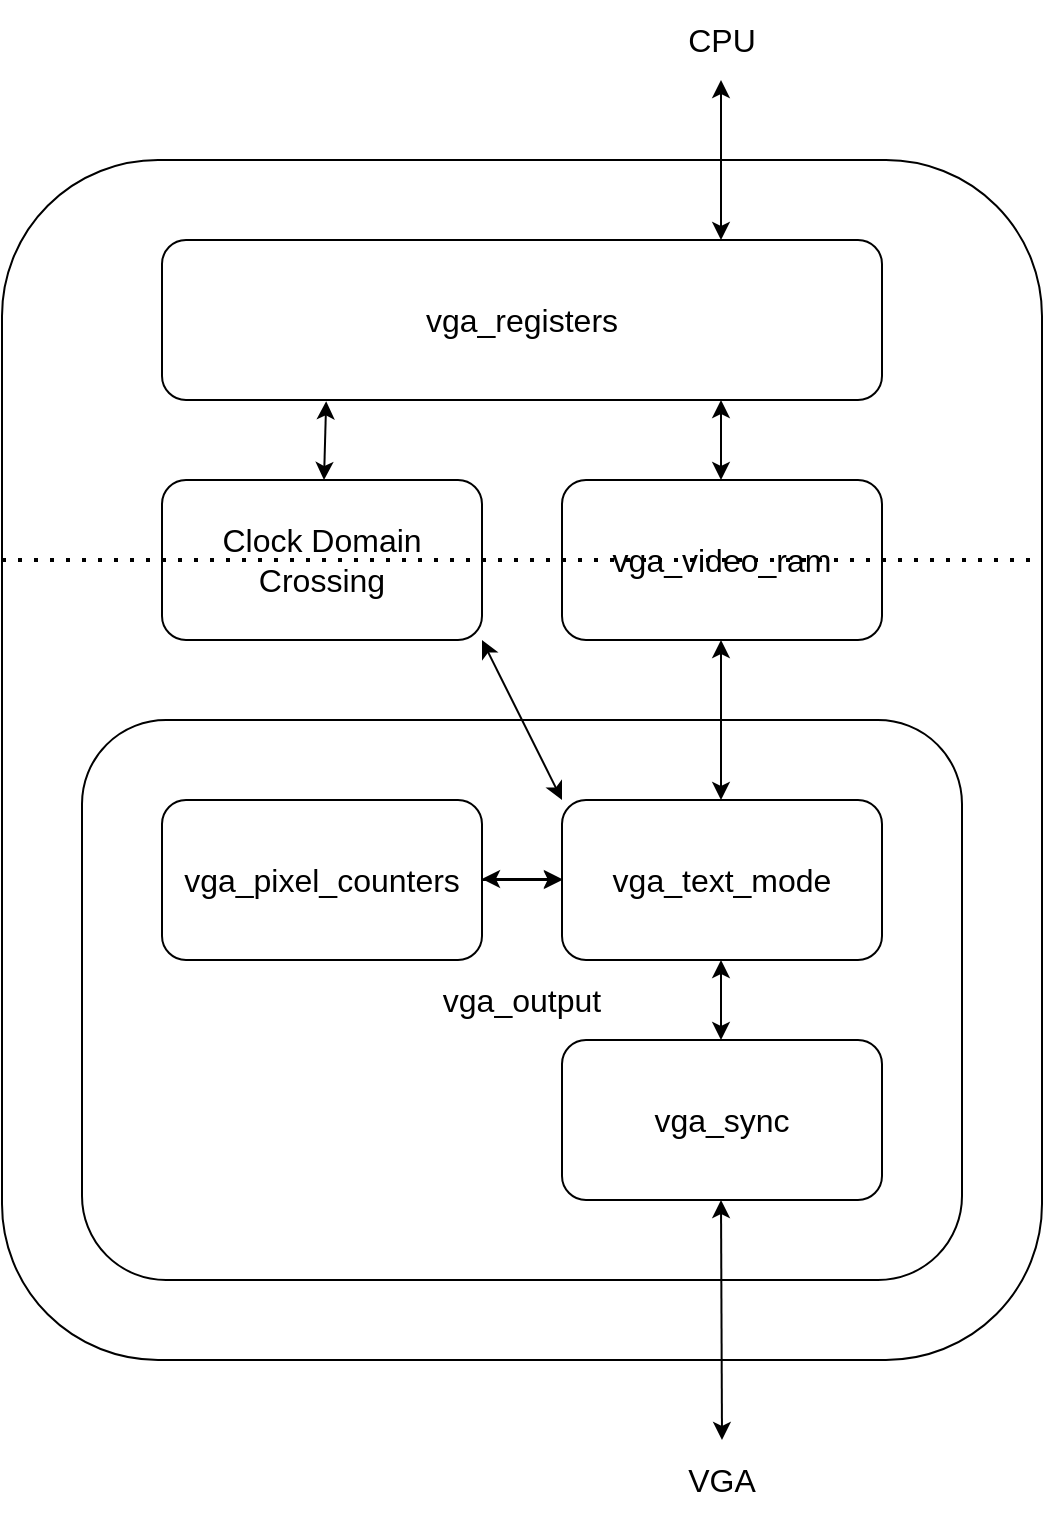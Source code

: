 <mxfile version="13.6.2" type="device"><diagram id="Tf7OUpMIzMXiUbce5326" name="Page-1"><mxGraphModel dx="1038" dy="705" grid="1" gridSize="10" guides="1" tooltips="1" connect="1" arrows="1" fold="1" page="1" pageScale="1" pageWidth="850" pageHeight="1100" math="0" shadow="0"><root><mxCell id="0"/><mxCell id="1" parent="0"/><mxCell id="iL407MDg9I0FPSxoD2kj-21" value="" style="rounded=1;whiteSpace=wrap;html=1;fillColor=none;" parent="1" vertex="1"><mxGeometry x="160" y="280" width="520" height="600" as="geometry"/></mxCell><mxCell id="iL407MDg9I0FPSxoD2kj-4" value="&lt;font style=&quot;font-size: 16px&quot;&gt;vga_output&lt;/font&gt;" style="rounded=1;whiteSpace=wrap;html=1;fillColor=none;" parent="1" vertex="1"><mxGeometry x="200" y="560" width="440" height="280" as="geometry"/></mxCell><mxCell id="iL407MDg9I0FPSxoD2kj-19" value="" style="edgeStyle=orthogonalEdgeStyle;rounded=0;orthogonalLoop=1;jettySize=auto;html=1;" parent="1" source="iL407MDg9I0FPSxoD2kj-1" target="iL407MDg9I0FPSxoD2kj-2" edge="1"><mxGeometry relative="1" as="geometry"/></mxCell><mxCell id="iL407MDg9I0FPSxoD2kj-1" value="&lt;font style=&quot;font-size: 16px&quot;&gt;vga_pixel_counters&lt;/font&gt;" style="rounded=1;whiteSpace=wrap;html=1;" parent="1" vertex="1"><mxGeometry x="240" y="600" width="160" height="80" as="geometry"/></mxCell><mxCell id="iL407MDg9I0FPSxoD2kj-2" value="&lt;font style=&quot;font-size: 16px&quot;&gt;vga_text_mode&lt;/font&gt;" style="rounded=1;whiteSpace=wrap;html=1;" parent="1" vertex="1"><mxGeometry x="440" y="600" width="160" height="80" as="geometry"/></mxCell><mxCell id="iL407MDg9I0FPSxoD2kj-3" value="&lt;font style=&quot;font-size: 16px&quot;&gt;vga_sync&lt;/font&gt;" style="rounded=1;whiteSpace=wrap;html=1;" parent="1" vertex="1"><mxGeometry x="440" y="720" width="160" height="80" as="geometry"/></mxCell><mxCell id="iL407MDg9I0FPSxoD2kj-5" value="&lt;font style=&quot;font-size: 16px&quot;&gt;Clock Domain Crossing&lt;/font&gt;" style="rounded=1;whiteSpace=wrap;html=1;fillColor=none;" parent="1" vertex="1"><mxGeometry x="240" y="440" width="160" height="80" as="geometry"/></mxCell><mxCell id="iL407MDg9I0FPSxoD2kj-6" value="&lt;font style=&quot;font-size: 16px&quot;&gt;vga_video_ram&lt;/font&gt;" style="rounded=1;whiteSpace=wrap;html=1;fillColor=none;" parent="1" vertex="1"><mxGeometry x="440" y="440" width="160" height="80" as="geometry"/></mxCell><mxCell id="iL407MDg9I0FPSxoD2kj-7" value="&lt;font style=&quot;font-size: 16px&quot;&gt;vga_registers&lt;/font&gt;" style="rounded=1;whiteSpace=wrap;html=1;fillColor=none;" parent="1" vertex="1"><mxGeometry x="240" y="320" width="360" height="80" as="geometry"/></mxCell><mxCell id="iL407MDg9I0FPSxoD2kj-9" value="" style="endArrow=classic;startArrow=classic;html=1;" parent="1" edge="1"><mxGeometry width="50" height="50" relative="1" as="geometry"><mxPoint x="519.5" y="320" as="sourcePoint"/><mxPoint x="519.5" y="240" as="targetPoint"/></mxGeometry></mxCell><mxCell id="iL407MDg9I0FPSxoD2kj-11" value="" style="endArrow=classic;startArrow=classic;html=1;" parent="1" edge="1"><mxGeometry width="50" height="50" relative="1" as="geometry"><mxPoint x="519.5" y="440" as="sourcePoint"/><mxPoint x="519.5" y="400" as="targetPoint"/></mxGeometry></mxCell><mxCell id="iL407MDg9I0FPSxoD2kj-12" value="" style="endArrow=classic;startArrow=classic;html=1;" parent="1" edge="1"><mxGeometry width="50" height="50" relative="1" as="geometry"><mxPoint x="519.5" y="600" as="sourcePoint"/><mxPoint x="519.5" y="520" as="targetPoint"/></mxGeometry></mxCell><mxCell id="iL407MDg9I0FPSxoD2kj-14" value="" style="endArrow=classic;startArrow=classic;html=1;entryX=1;entryY=0;entryDx=0;entryDy=0;exitX=0.228;exitY=1.008;exitDx=0;exitDy=0;exitPerimeter=0;" parent="1" edge="1" source="iL407MDg9I0FPSxoD2kj-7"><mxGeometry width="50" height="50" relative="1" as="geometry"><mxPoint x="361" y="400" as="sourcePoint"/><mxPoint x="321" y="440" as="targetPoint"/></mxGeometry></mxCell><mxCell id="iL407MDg9I0FPSxoD2kj-15" value="" style="endArrow=classic;startArrow=classic;html=1;exitX=1;exitY=1;exitDx=0;exitDy=0;" parent="1" source="iL407MDg9I0FPSxoD2kj-5" edge="1"><mxGeometry width="50" height="50" relative="1" as="geometry"><mxPoint x="360" y="520" as="sourcePoint"/><mxPoint x="440" y="600" as="targetPoint"/></mxGeometry></mxCell><mxCell id="iL407MDg9I0FPSxoD2kj-16" value="" style="endArrow=classic;startArrow=classic;html=1;" parent="1" edge="1"><mxGeometry width="50" height="50" relative="1" as="geometry"><mxPoint x="519.5" y="680" as="sourcePoint"/><mxPoint x="519.5" y="720" as="targetPoint"/></mxGeometry></mxCell><mxCell id="iL407MDg9I0FPSxoD2kj-17" value="" style="endArrow=classic;startArrow=classic;html=1;" parent="1" edge="1"><mxGeometry width="50" height="50" relative="1" as="geometry"><mxPoint x="400" y="639.5" as="sourcePoint"/><mxPoint x="440" y="639.5" as="targetPoint"/></mxGeometry></mxCell><mxCell id="iL407MDg9I0FPSxoD2kj-18" value="" style="endArrow=classic;startArrow=classic;html=1;" parent="1" edge="1"><mxGeometry width="50" height="50" relative="1" as="geometry"><mxPoint x="520" y="920" as="sourcePoint"/><mxPoint x="519.5" y="800" as="targetPoint"/></mxGeometry></mxCell><mxCell id="iL407MDg9I0FPSxoD2kj-20" value="" style="endArrow=none;dashed=1;html=1;dashPattern=1 3;strokeWidth=2;" parent="1" edge="1"><mxGeometry width="50" height="50" relative="1" as="geometry"><mxPoint x="160" y="480" as="sourcePoint"/><mxPoint x="680" y="480" as="targetPoint"/></mxGeometry></mxCell><mxCell id="iL407MDg9I0FPSxoD2kj-23" value="&lt;font style=&quot;font-size: 16px&quot;&gt;CPU&lt;/font&gt;" style="text;html=1;strokeColor=none;fillColor=none;align=center;verticalAlign=middle;whiteSpace=wrap;rounded=0;" parent="1" vertex="1"><mxGeometry x="480" y="200" width="80" height="40" as="geometry"/></mxCell><mxCell id="iL407MDg9I0FPSxoD2kj-24" value="&lt;font style=&quot;font-size: 16px&quot;&gt;VGA&lt;/font&gt;" style="text;html=1;strokeColor=none;fillColor=none;align=center;verticalAlign=middle;whiteSpace=wrap;rounded=0;" parent="1" vertex="1"><mxGeometry x="480" y="920" width="80" height="40" as="geometry"/></mxCell></root></mxGraphModel></diagram></mxfile>